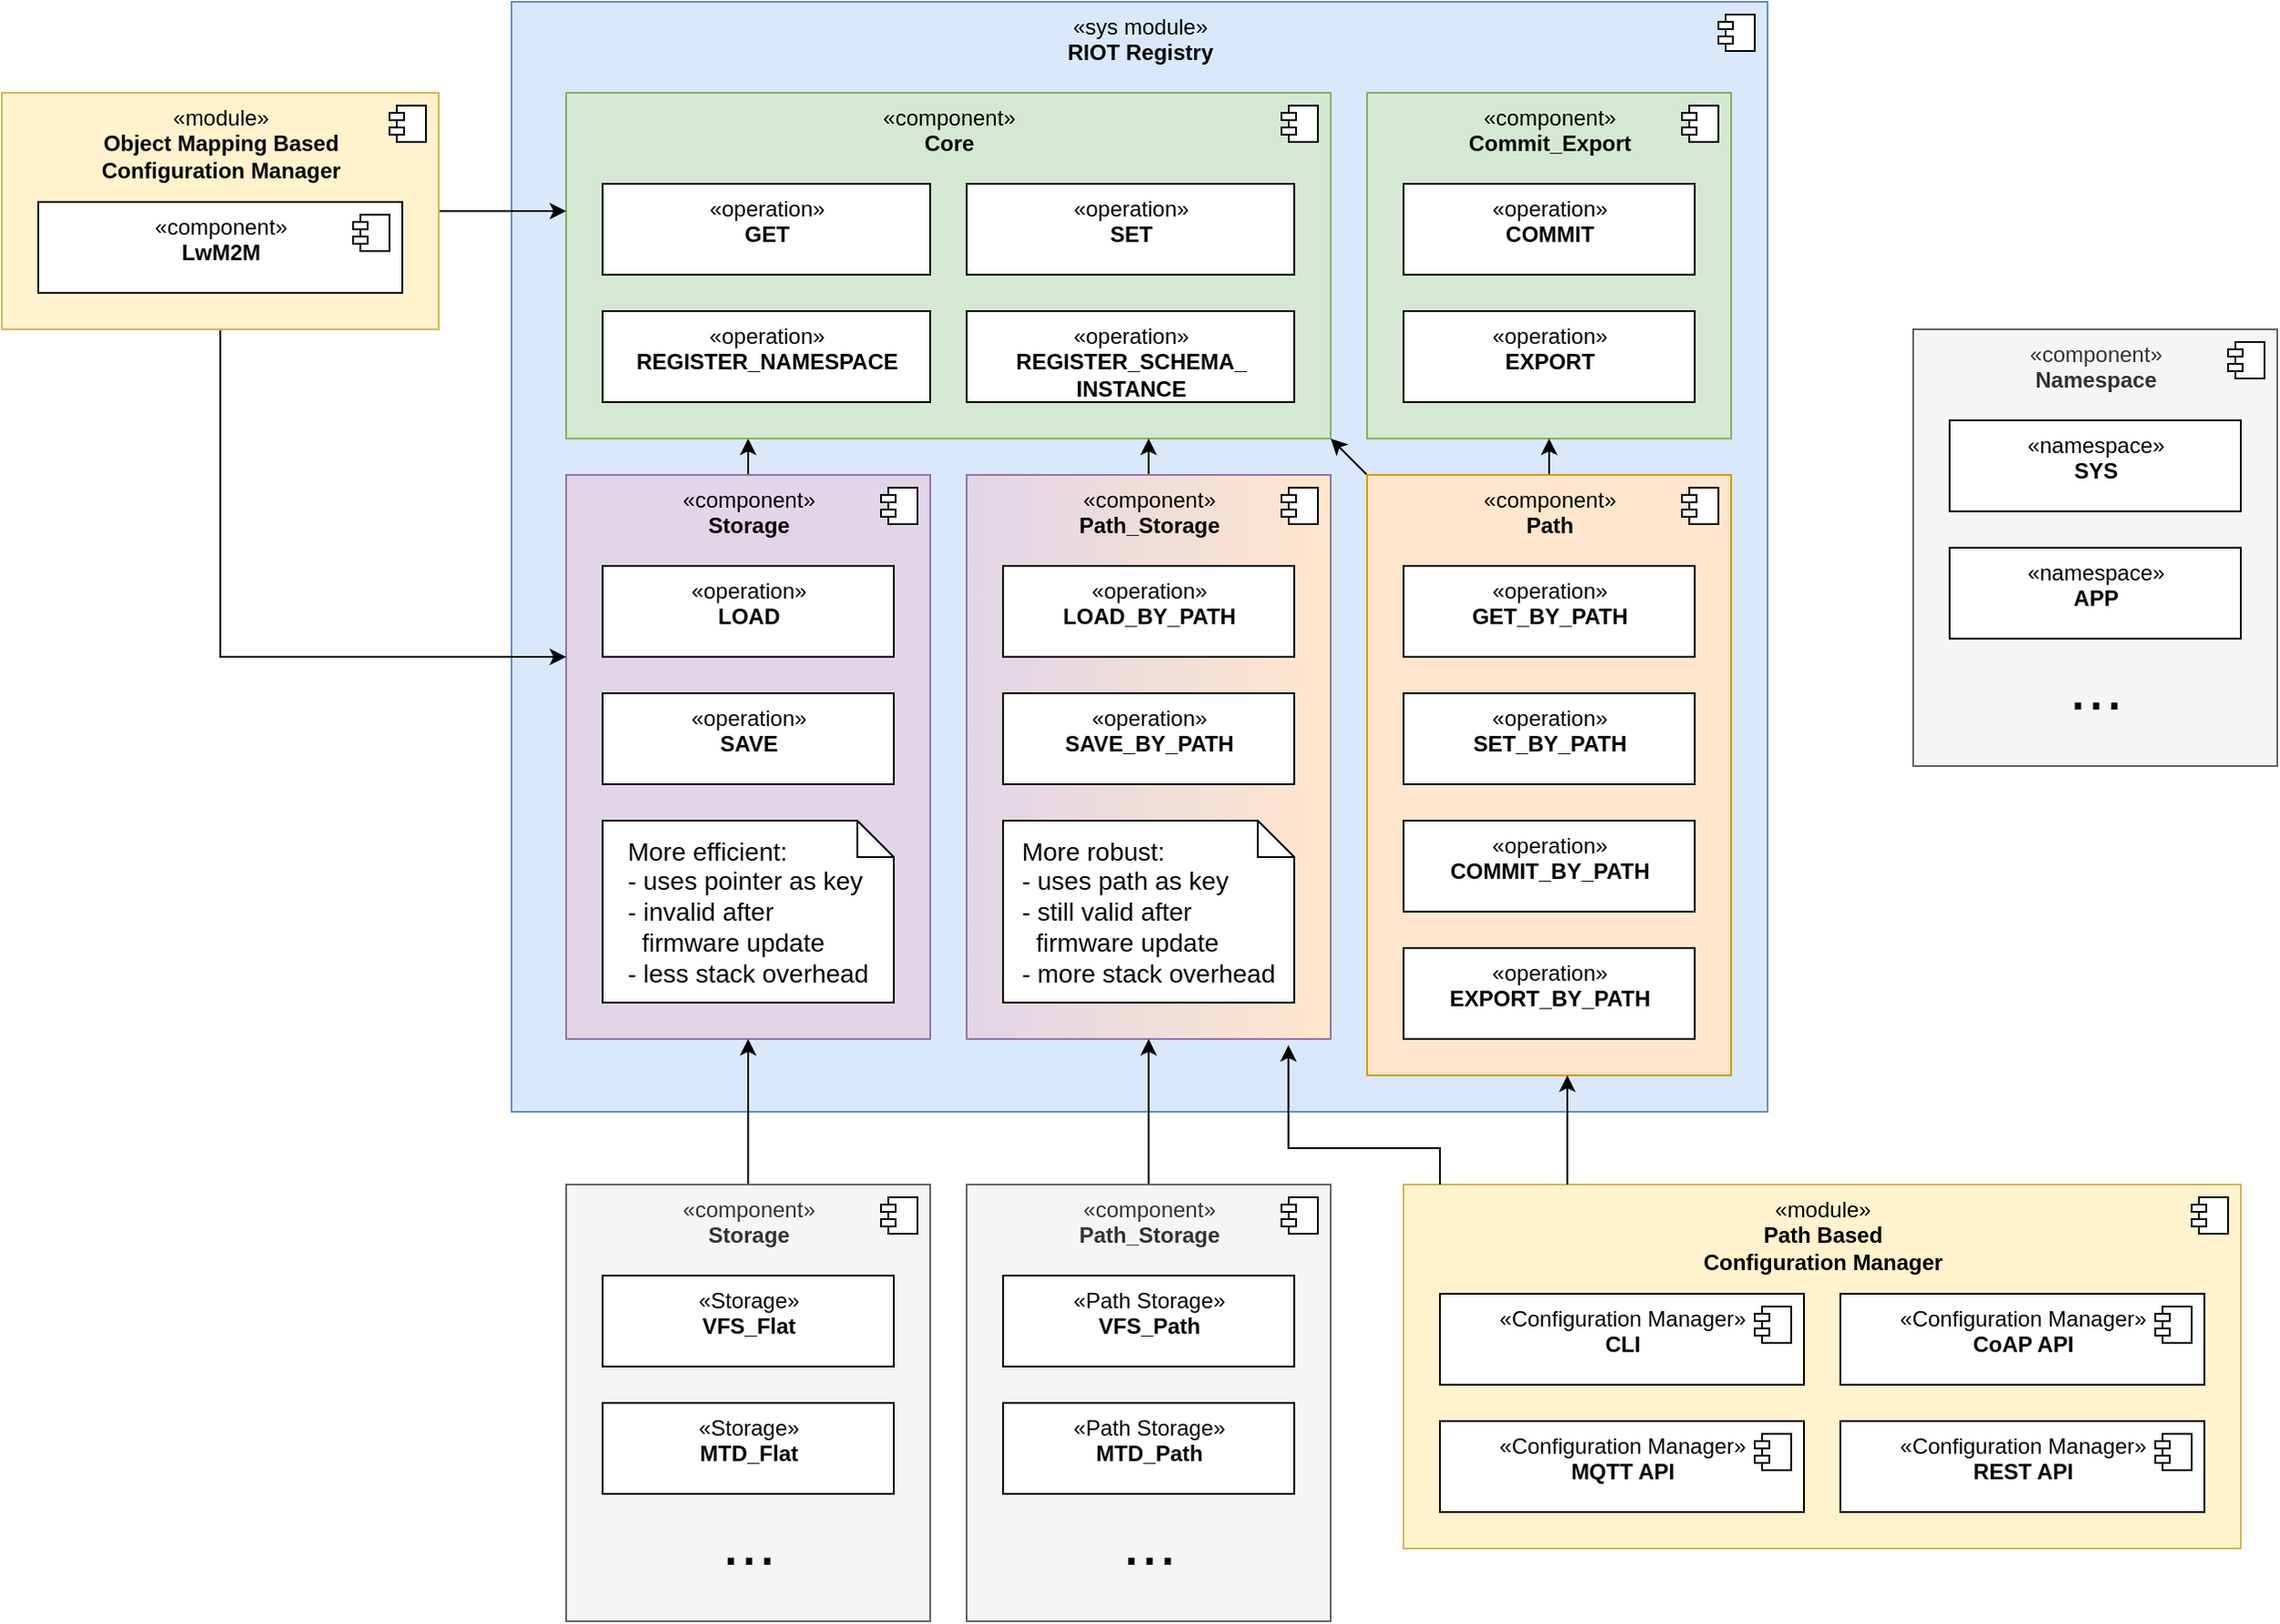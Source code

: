 <mxfile>
    <diagram id="h9DzdqyxrpRUiVM34piB" name="Page-1">
        <mxGraphModel dx="2902" dy="2648" grid="1" gridSize="10" guides="1" tooltips="1" connect="1" arrows="1" fold="1" page="1" pageScale="1" pageWidth="1169" pageHeight="827" math="0" shadow="0">
            <root>
                <mxCell id="0"/>
                <mxCell id="1" parent="0"/>
                <mxCell id="35" value="«sys module»&lt;br&gt;&lt;b&gt;RIOT Registry&lt;/b&gt;" style="html=1;dropTarget=0;verticalAlign=top;fillColor=#dae8fc;strokeColor=#6c8ebf;" vertex="1" parent="1">
                    <mxGeometry x="-250" y="-990" width="690" height="610" as="geometry"/>
                </mxCell>
                <mxCell id="36" value="" style="shape=module;jettyWidth=8;jettyHeight=4;" vertex="1" parent="35">
                    <mxGeometry x="1" width="20" height="20" relative="1" as="geometry">
                        <mxPoint x="-27" y="7" as="offset"/>
                    </mxGeometry>
                </mxCell>
                <mxCell id="96" value="«component»&lt;br&gt;&lt;b&gt;Commit_Export&lt;/b&gt;" style="html=1;dropTarget=0;verticalAlign=top;fillColor=#d5e8d4;strokeColor=#82b366;" vertex="1" parent="1">
                    <mxGeometry x="220" y="-940" width="200" height="190" as="geometry"/>
                </mxCell>
                <mxCell id="97" value="" style="shape=module;jettyWidth=8;jettyHeight=4;" vertex="1" parent="96">
                    <mxGeometry x="1" width="20" height="20" relative="1" as="geometry">
                        <mxPoint x="-27" y="7" as="offset"/>
                    </mxGeometry>
                </mxCell>
                <mxCell id="74" style="edgeStyle=elbowEdgeStyle;rounded=0;html=1;fontSize=36;" edge="1" parent="1" source="57" target="2">
                    <mxGeometry relative="1" as="geometry"/>
                </mxCell>
                <mxCell id="57" value="«component»&lt;br&gt;&lt;b&gt;Storage&lt;/b&gt;" style="html=1;dropTarget=0;verticalAlign=top;fillColor=#e1d5e7;strokeColor=#9673a6;" vertex="1" parent="1">
                    <mxGeometry x="-220" y="-730" width="200" height="310" as="geometry"/>
                </mxCell>
                <mxCell id="58" value="" style="shape=module;jettyWidth=8;jettyHeight=4;" vertex="1" parent="57">
                    <mxGeometry x="1" width="20" height="20" relative="1" as="geometry">
                        <mxPoint x="-27" y="7" as="offset"/>
                    </mxGeometry>
                </mxCell>
                <mxCell id="50" value="«module»&lt;br&gt;&lt;b&gt;Path Based&lt;br&gt;Configuration Manager&lt;/b&gt;" style="html=1;dropTarget=0;verticalAlign=top;fillColor=#fff2cc;strokeColor=#d6b656;" vertex="1" parent="1">
                    <mxGeometry x="240" y="-340" width="460" height="200" as="geometry"/>
                </mxCell>
                <mxCell id="51" value="" style="shape=module;jettyWidth=8;jettyHeight=4;" vertex="1" parent="50">
                    <mxGeometry x="1" width="20" height="20" relative="1" as="geometry">
                        <mxPoint x="-27" y="7" as="offset"/>
                    </mxGeometry>
                </mxCell>
                <mxCell id="2" value="«component»&lt;br&gt;&lt;b&gt;Core&lt;/b&gt;" style="html=1;dropTarget=0;verticalAlign=top;fillColor=#d5e8d4;strokeColor=#82b366;" vertex="1" parent="1">
                    <mxGeometry x="-220" y="-940" width="420" height="190" as="geometry"/>
                </mxCell>
                <mxCell id="3" value="" style="shape=module;jettyWidth=8;jettyHeight=4;" vertex="1" parent="2">
                    <mxGeometry x="1" width="20" height="20" relative="1" as="geometry">
                        <mxPoint x="-27" y="7" as="offset"/>
                    </mxGeometry>
                </mxCell>
                <mxCell id="28" style="html=1;fontSize=36;rounded=0;exitX=0;exitY=0;exitDx=0;exitDy=0;entryX=1;entryY=1;entryDx=0;entryDy=0;" edge="1" parent="1" source="4" target="2">
                    <mxGeometry relative="1" as="geometry">
                        <mxPoint x="220" y="-809.947" as="sourcePoint"/>
                        <mxPoint x="320" y="-770" as="targetPoint"/>
                    </mxGeometry>
                </mxCell>
                <mxCell id="99" style="edgeStyle=elbowEdgeStyle;rounded=0;html=1;fontSize=14;" edge="1" parent="1" source="4" target="96">
                    <mxGeometry relative="1" as="geometry"/>
                </mxCell>
                <mxCell id="4" value="«component»&lt;br&gt;&lt;b&gt;Path&lt;/b&gt;" style="html=1;dropTarget=0;verticalAlign=top;fillColor=#ffe6cc;strokeColor=#d79b00;" vertex="1" parent="1">
                    <mxGeometry x="220" y="-730" width="200" height="330" as="geometry"/>
                </mxCell>
                <mxCell id="5" value="" style="shape=module;jettyWidth=8;jettyHeight=4;" vertex="1" parent="4">
                    <mxGeometry x="1" width="20" height="20" relative="1" as="geometry">
                        <mxPoint x="-27" y="7" as="offset"/>
                    </mxGeometry>
                </mxCell>
                <mxCell id="75" style="edgeStyle=elbowEdgeStyle;rounded=0;html=1;fontSize=36;" edge="1" parent="1" source="6" target="2">
                    <mxGeometry relative="1" as="geometry"/>
                </mxCell>
                <mxCell id="6" value="«component»&lt;br&gt;&lt;b&gt;Path_Storage&lt;/b&gt;" style="html=1;dropTarget=0;verticalAlign=top;fillColor=#e1d5e7;strokeColor=#9673a6;fillStyle=auto;gradientColor=#FFE6CC;gradientDirection=east;" vertex="1" parent="1">
                    <mxGeometry y="-730" width="200" height="310" as="geometry"/>
                </mxCell>
                <mxCell id="7" value="" style="shape=module;jettyWidth=8;jettyHeight=4;" vertex="1" parent="6">
                    <mxGeometry x="1" width="20" height="20" relative="1" as="geometry">
                        <mxPoint x="-27" y="7" as="offset"/>
                    </mxGeometry>
                </mxCell>
                <mxCell id="34" style="edgeStyle=elbowEdgeStyle;rounded=0;html=1;fontSize=36;" edge="1" parent="1" source="50" target="4">
                    <mxGeometry relative="1" as="geometry">
                        <mxPoint x="830" y="-390" as="targetPoint"/>
                    </mxGeometry>
                </mxCell>
                <mxCell id="8" value="«Configuration Manager»&lt;br&gt;&lt;b&gt;CLI&lt;/b&gt;" style="html=1;dropTarget=0;verticalAlign=top;" vertex="1" parent="1">
                    <mxGeometry x="260" y="-280" width="200" height="50" as="geometry"/>
                </mxCell>
                <mxCell id="9" value="" style="shape=module;jettyWidth=8;jettyHeight=4;" vertex="1" parent="8">
                    <mxGeometry x="1" width="20" height="20" relative="1" as="geometry">
                        <mxPoint x="-27" y="7" as="offset"/>
                    </mxGeometry>
                </mxCell>
                <mxCell id="10" value="«component»&lt;br&gt;&lt;b&gt;Namespace&lt;/b&gt;" style="html=1;dropTarget=0;verticalAlign=top;fillColor=#f5f5f5;strokeColor=#666666;fontColor=#333333;" vertex="1" parent="1">
                    <mxGeometry x="520" y="-810" width="200" height="240" as="geometry"/>
                </mxCell>
                <mxCell id="11" value="" style="shape=module;jettyWidth=8;jettyHeight=4;" vertex="1" parent="10">
                    <mxGeometry x="1" width="20" height="20" relative="1" as="geometry">
                        <mxPoint x="-27" y="7" as="offset"/>
                    </mxGeometry>
                </mxCell>
                <mxCell id="12" value="«namespace»&lt;br&gt;&lt;b&gt;SYS&lt;/b&gt;" style="html=1;dropTarget=0;verticalAlign=top;" vertex="1" parent="1">
                    <mxGeometry x="540" y="-760" width="160" height="50" as="geometry"/>
                </mxCell>
                <mxCell id="14" value="«namespace»&lt;br&gt;&lt;b&gt;APP&lt;/b&gt;" style="html=1;dropTarget=0;verticalAlign=top;" vertex="1" parent="1">
                    <mxGeometry x="540" y="-690" width="160" height="50" as="geometry"/>
                </mxCell>
                <mxCell id="18" value="&lt;font style=&quot;font-size: 36px;&quot;&gt;...&lt;/font&gt;" style="text;html=1;align=center;verticalAlign=middle;resizable=0;points=[];autosize=1;strokeColor=none;fillColor=none;" vertex="1" parent="1">
                    <mxGeometry x="595" y="-644" width="50" height="60" as="geometry"/>
                </mxCell>
                <mxCell id="19" value="«operation»&lt;br&gt;&lt;b&gt;GET&lt;/b&gt;" style="html=1;dropTarget=0;verticalAlign=top;" vertex="1" parent="1">
                    <mxGeometry x="-200" y="-890" width="180" height="50" as="geometry"/>
                </mxCell>
                <mxCell id="21" value="«operation»&lt;br&gt;&lt;b&gt;SET&lt;/b&gt;" style="html=1;dropTarget=0;verticalAlign=top;" vertex="1" parent="1">
                    <mxGeometry y="-890" width="180" height="50" as="geometry"/>
                </mxCell>
                <mxCell id="23" value="«operation»&lt;br&gt;&lt;b&gt;REGISTER_NAMESPACE&lt;/b&gt;" style="html=1;dropTarget=0;verticalAlign=top;" vertex="1" parent="1">
                    <mxGeometry x="-200" y="-820" width="180" height="50" as="geometry"/>
                </mxCell>
                <mxCell id="25" value="«operation»&lt;br style=&quot;border-color: var(--border-color);&quot;&gt;&lt;b style=&quot;border-color: var(--border-color);&quot;&gt;REGISTER_SCHEMA_&lt;br&gt;INSTANCE&lt;/b&gt;" style="html=1;dropTarget=0;verticalAlign=top;" vertex="1" parent="1">
                    <mxGeometry y="-820" width="180" height="50" as="geometry"/>
                </mxCell>
                <mxCell id="30" value="«operation»&lt;br&gt;&lt;b&gt;GET_BY_PATH&lt;/b&gt;" style="html=1;dropTarget=0;verticalAlign=top;" vertex="1" parent="1">
                    <mxGeometry x="240" y="-680" width="160" height="50" as="geometry"/>
                </mxCell>
                <mxCell id="31" value="«operation»&lt;br&gt;&lt;b&gt;SET_BY_PATH&lt;/b&gt;" style="html=1;dropTarget=0;verticalAlign=top;" vertex="1" parent="1">
                    <mxGeometry x="240" y="-610" width="160" height="50" as="geometry"/>
                </mxCell>
                <mxCell id="32" value="«operation»&lt;br&gt;&lt;b&gt;COMMIT_BY_PATH&lt;/b&gt;" style="html=1;dropTarget=0;verticalAlign=top;" vertex="1" parent="1">
                    <mxGeometry x="240" y="-540" width="160" height="50" as="geometry"/>
                </mxCell>
                <mxCell id="33" value="«operation»&lt;br&gt;&lt;b&gt;EXPORT_BY_PATH&lt;/b&gt;" style="html=1;dropTarget=0;verticalAlign=top;" vertex="1" parent="1">
                    <mxGeometry x="240" y="-470" width="160" height="50" as="geometry"/>
                </mxCell>
                <mxCell id="37" value="«operation»&lt;br&gt;&lt;b&gt;LOAD_BY_PATH&lt;/b&gt;" style="html=1;dropTarget=0;verticalAlign=top;" vertex="1" parent="1">
                    <mxGeometry x="20" y="-680" width="160" height="50" as="geometry"/>
                </mxCell>
                <mxCell id="38" value="«operation»&lt;br&gt;&lt;b&gt;SAVE_BY_PATH&lt;/b&gt;" style="html=1;dropTarget=0;verticalAlign=top;" vertex="1" parent="1">
                    <mxGeometry x="20" y="-610" width="160" height="50" as="geometry"/>
                </mxCell>
                <mxCell id="39" value="«Configuration Manager»&lt;br&gt;&lt;b&gt;CoAP API&lt;/b&gt;" style="html=1;dropTarget=0;verticalAlign=top;" vertex="1" parent="1">
                    <mxGeometry x="480" y="-280" width="200" height="50" as="geometry"/>
                </mxCell>
                <mxCell id="40" value="" style="shape=module;jettyWidth=8;jettyHeight=4;" vertex="1" parent="39">
                    <mxGeometry x="1" width="20" height="20" relative="1" as="geometry">
                        <mxPoint x="-27" y="7" as="offset"/>
                    </mxGeometry>
                </mxCell>
                <mxCell id="41" value="«Configuration Manager»&lt;br&gt;&lt;b&gt;MQTT API&lt;/b&gt;" style="html=1;dropTarget=0;verticalAlign=top;" vertex="1" parent="1">
                    <mxGeometry x="260" y="-210" width="200" height="50" as="geometry"/>
                </mxCell>
                <mxCell id="42" value="" style="shape=module;jettyWidth=8;jettyHeight=4;" vertex="1" parent="41">
                    <mxGeometry x="1" width="20" height="20" relative="1" as="geometry">
                        <mxPoint x="-27" y="7" as="offset"/>
                    </mxGeometry>
                </mxCell>
                <mxCell id="49" style="edgeStyle=elbowEdgeStyle;rounded=0;html=1;fontSize=36;elbow=vertical;" edge="1" parent="1" source="60" target="2">
                    <mxGeometry relative="1" as="geometry">
                        <mxPoint x="560" y="-765" as="sourcePoint"/>
                    </mxGeometry>
                </mxCell>
                <mxCell id="59" style="edgeStyle=elbowEdgeStyle;rounded=0;elbow=vertical;html=1;fontSize=36;" edge="1" parent="1" source="60" target="57">
                    <mxGeometry relative="1" as="geometry">
                        <mxPoint x="660" y="-740" as="sourcePoint"/>
                        <Array as="points">
                            <mxPoint x="-410" y="-630"/>
                        </Array>
                    </mxGeometry>
                </mxCell>
                <mxCell id="55" value="«operation»&lt;br&gt;&lt;b&gt;LOAD&lt;/b&gt;" style="html=1;dropTarget=0;verticalAlign=top;" vertex="1" parent="1">
                    <mxGeometry x="-200" y="-680" width="160" height="50" as="geometry"/>
                </mxCell>
                <mxCell id="56" value="«operation»&lt;br&gt;&lt;b&gt;SAVE&lt;/b&gt;" style="html=1;dropTarget=0;verticalAlign=top;" vertex="1" parent="1">
                    <mxGeometry x="-200" y="-610" width="160" height="50" as="geometry"/>
                </mxCell>
                <mxCell id="60" value="«module»&lt;br&gt;&lt;b&gt;Object Mapping Based&lt;br&gt;Configuration Manager&lt;/b&gt;" style="html=1;dropTarget=0;verticalAlign=top;fillColor=#fff2cc;strokeColor=#d6b656;" vertex="1" parent="1">
                    <mxGeometry x="-530" y="-940" width="240" height="130" as="geometry"/>
                </mxCell>
                <mxCell id="61" value="" style="shape=module;jettyWidth=8;jettyHeight=4;" vertex="1" parent="60">
                    <mxGeometry x="1" width="20" height="20" relative="1" as="geometry">
                        <mxPoint x="-27" y="7" as="offset"/>
                    </mxGeometry>
                </mxCell>
                <mxCell id="68" value="«component»&lt;br&gt;&lt;b&gt;LwM2M&lt;/b&gt;" style="html=1;dropTarget=0;verticalAlign=top;" vertex="1" parent="1">
                    <mxGeometry x="-510" y="-880" width="200" height="50" as="geometry"/>
                </mxCell>
                <mxCell id="69" value="" style="shape=module;jettyWidth=8;jettyHeight=4;" vertex="1" parent="68">
                    <mxGeometry x="1" width="20" height="20" relative="1" as="geometry">
                        <mxPoint x="-27" y="7" as="offset"/>
                    </mxGeometry>
                </mxCell>
                <mxCell id="70" style="edgeStyle=elbowEdgeStyle;rounded=0;html=1;fontSize=36;entryX=0.884;entryY=1.011;entryDx=0;entryDy=0;elbow=vertical;entryPerimeter=0;" edge="1" parent="1" source="50" target="6">
                    <mxGeometry relative="1" as="geometry">
                        <mxPoint x="550" y="-500" as="sourcePoint"/>
                        <mxPoint x="430" y="-500" as="targetPoint"/>
                        <Array as="points">
                            <mxPoint x="260" y="-360"/>
                        </Array>
                    </mxGeometry>
                </mxCell>
                <mxCell id="72" value="«Configuration Manager»&lt;br&gt;&lt;b&gt;REST API&lt;/b&gt;" style="html=1;dropTarget=0;verticalAlign=top;" vertex="1" parent="1">
                    <mxGeometry x="480" y="-210" width="200" height="50" as="geometry"/>
                </mxCell>
                <mxCell id="73" value="" style="shape=module;jettyWidth=8;jettyHeight=4;" vertex="1" parent="72">
                    <mxGeometry x="1" width="20" height="20" relative="1" as="geometry">
                        <mxPoint x="-27" y="7" as="offset"/>
                    </mxGeometry>
                </mxCell>
                <mxCell id="100" style="edgeStyle=elbowEdgeStyle;rounded=0;html=1;fontSize=14;" edge="1" parent="1" source="77" target="57">
                    <mxGeometry relative="1" as="geometry">
                        <mxPoint x="250.0" y="-250" as="targetPoint"/>
                    </mxGeometry>
                </mxCell>
                <mxCell id="77" value="«component»&lt;br&gt;&lt;b&gt;Storage&lt;/b&gt;" style="html=1;dropTarget=0;verticalAlign=top;fillColor=#f5f5f5;strokeColor=#666666;fontColor=#333333;" vertex="1" parent="1">
                    <mxGeometry x="-220" y="-340" width="200" height="240" as="geometry"/>
                </mxCell>
                <mxCell id="78" value="" style="shape=module;jettyWidth=8;jettyHeight=4;" vertex="1" parent="77">
                    <mxGeometry x="1" width="20" height="20" relative="1" as="geometry">
                        <mxPoint x="-27" y="7" as="offset"/>
                    </mxGeometry>
                </mxCell>
                <mxCell id="79" value="«Storage»&lt;br&gt;&lt;b&gt;VFS_Flat&lt;/b&gt;" style="html=1;dropTarget=0;verticalAlign=top;" vertex="1" parent="1">
                    <mxGeometry x="-200" y="-290" width="160" height="50" as="geometry"/>
                </mxCell>
                <mxCell id="81" value="&lt;font style=&quot;font-size: 36px;&quot;&gt;...&lt;/font&gt;" style="text;html=1;align=center;verticalAlign=middle;resizable=0;points=[];autosize=1;strokeColor=none;fillColor=none;" vertex="1" parent="1">
                    <mxGeometry x="-145" y="-174" width="50" height="60" as="geometry"/>
                </mxCell>
                <mxCell id="101" style="edgeStyle=elbowEdgeStyle;rounded=0;html=1;fontSize=14;" edge="1" parent="1" source="82" target="6">
                    <mxGeometry relative="1" as="geometry"/>
                </mxCell>
                <mxCell id="82" value="«component»&lt;br&gt;&lt;b&gt;Path_Storage&lt;/b&gt;" style="html=1;dropTarget=0;verticalAlign=top;fillColor=#f5f5f5;strokeColor=#666666;fontColor=#333333;" vertex="1" parent="1">
                    <mxGeometry y="-340" width="200" height="240" as="geometry"/>
                </mxCell>
                <mxCell id="83" value="" style="shape=module;jettyWidth=8;jettyHeight=4;" vertex="1" parent="82">
                    <mxGeometry x="1" width="20" height="20" relative="1" as="geometry">
                        <mxPoint x="-27" y="7" as="offset"/>
                    </mxGeometry>
                </mxCell>
                <mxCell id="84" value="«Path Storage»&lt;br&gt;&lt;b&gt;VFS_Path&lt;/b&gt;" style="html=1;dropTarget=0;verticalAlign=top;" vertex="1" parent="1">
                    <mxGeometry x="20" y="-290" width="160" height="50" as="geometry"/>
                </mxCell>
                <mxCell id="85" value="&lt;font style=&quot;font-size: 36px;&quot;&gt;...&lt;/font&gt;" style="text;html=1;align=center;verticalAlign=middle;resizable=0;points=[];autosize=1;strokeColor=none;fillColor=none;" vertex="1" parent="1">
                    <mxGeometry x="75" y="-174" width="50" height="60" as="geometry"/>
                </mxCell>
                <mxCell id="92" value="«Storage»&lt;br&gt;&lt;b&gt;MTD_Flat&lt;/b&gt;" style="html=1;dropTarget=0;verticalAlign=top;" vertex="1" parent="1">
                    <mxGeometry x="-200" y="-220" width="160" height="50" as="geometry"/>
                </mxCell>
                <mxCell id="93" value="«Path Storage»&lt;br&gt;&lt;b&gt;MTD_Path&lt;/b&gt;" style="html=1;dropTarget=0;verticalAlign=top;" vertex="1" parent="1">
                    <mxGeometry x="20" y="-220" width="160" height="50" as="geometry"/>
                </mxCell>
                <mxCell id="94" value="«operation»&lt;br&gt;&lt;b&gt;COMMIT&lt;/b&gt;" style="html=1;dropTarget=0;verticalAlign=top;" vertex="1" parent="1">
                    <mxGeometry x="240" y="-890" width="160" height="50" as="geometry"/>
                </mxCell>
                <mxCell id="95" value="«operation»&lt;br&gt;&lt;b&gt;EXPORT&lt;/b&gt;" style="html=1;dropTarget=0;verticalAlign=top;" vertex="1" parent="1">
                    <mxGeometry x="240" y="-820" width="160" height="50" as="geometry"/>
                </mxCell>
                <mxCell id="102" value="&lt;div style=&quot;text-align: left; font-size: 14px;&quot;&gt;&lt;span style=&quot;background-color: initial;&quot;&gt;&lt;font style=&quot;font-size: 14px;&quot;&gt;More efficient:&lt;/font&gt;&lt;/span&gt;&lt;/div&gt;&lt;div style=&quot;text-align: left; font-size: 14px;&quot;&gt;&lt;span style=&quot;background-color: initial;&quot;&gt;&lt;font style=&quot;font-size: 14px;&quot;&gt;- uses pointer as key&lt;/font&gt;&lt;/span&gt;&lt;/div&gt;&lt;div style=&quot;text-align: left; font-size: 14px;&quot;&gt;&lt;span style=&quot;background-color: initial;&quot;&gt;&lt;font style=&quot;font-size: 14px;&quot;&gt;- invalid after&amp;nbsp;&lt;/font&gt;&lt;/span&gt;&lt;/div&gt;&lt;div style=&quot;text-align: left; font-size: 14px;&quot;&gt;&lt;span style=&quot;background-color: initial;&quot;&gt;&lt;font style=&quot;font-size: 14px;&quot;&gt;&amp;nbsp; firmware update&lt;/font&gt;&lt;/span&gt;&lt;/div&gt;&lt;div style=&quot;text-align: left; font-size: 14px;&quot;&gt;&lt;span style=&quot;background-color: initial;&quot;&gt;&lt;font style=&quot;font-size: 14px;&quot;&gt;- less stack overhead&lt;/font&gt;&lt;/span&gt;&lt;/div&gt;" style="shape=note;size=20;whiteSpace=wrap;html=1;rounded=1;fillStyle=auto;fontSize=36;gradientDirection=east;" vertex="1" parent="1">
                    <mxGeometry x="-200" y="-540" width="160" height="100" as="geometry"/>
                </mxCell>
                <mxCell id="103" value="&lt;div style=&quot;text-align: left; font-size: 14px;&quot;&gt;&lt;span style=&quot;background-color: initial;&quot;&gt;&lt;font style=&quot;font-size: 14px;&quot;&gt;More robust:&lt;/font&gt;&lt;/span&gt;&lt;/div&gt;&lt;div style=&quot;text-align: left; font-size: 14px;&quot;&gt;&lt;span style=&quot;background-color: initial;&quot;&gt;&lt;font style=&quot;font-size: 14px;&quot;&gt;- uses path as key&lt;/font&gt;&lt;/span&gt;&lt;/div&gt;&lt;div style=&quot;text-align: left; font-size: 14px;&quot;&gt;&lt;span style=&quot;background-color: initial;&quot;&gt;&lt;font style=&quot;font-size: 14px;&quot;&gt;- still valid after &lt;br&gt;&amp;nbsp; firmware&amp;nbsp;&lt;/font&gt;&lt;/span&gt;&lt;span style=&quot;background-color: initial;&quot;&gt;update&lt;/span&gt;&lt;/div&gt;&lt;div style=&quot;text-align: left; font-size: 14px;&quot;&gt;&lt;span style=&quot;background-color: initial;&quot;&gt;- more stack overhead&lt;/span&gt;&lt;/div&gt;" style="shape=note;size=20;whiteSpace=wrap;html=1;rounded=1;fillStyle=auto;fontSize=36;gradientDirection=east;" vertex="1" parent="1">
                    <mxGeometry x="20" y="-540" width="160" height="100" as="geometry"/>
                </mxCell>
            </root>
        </mxGraphModel>
    </diagram>
</mxfile>